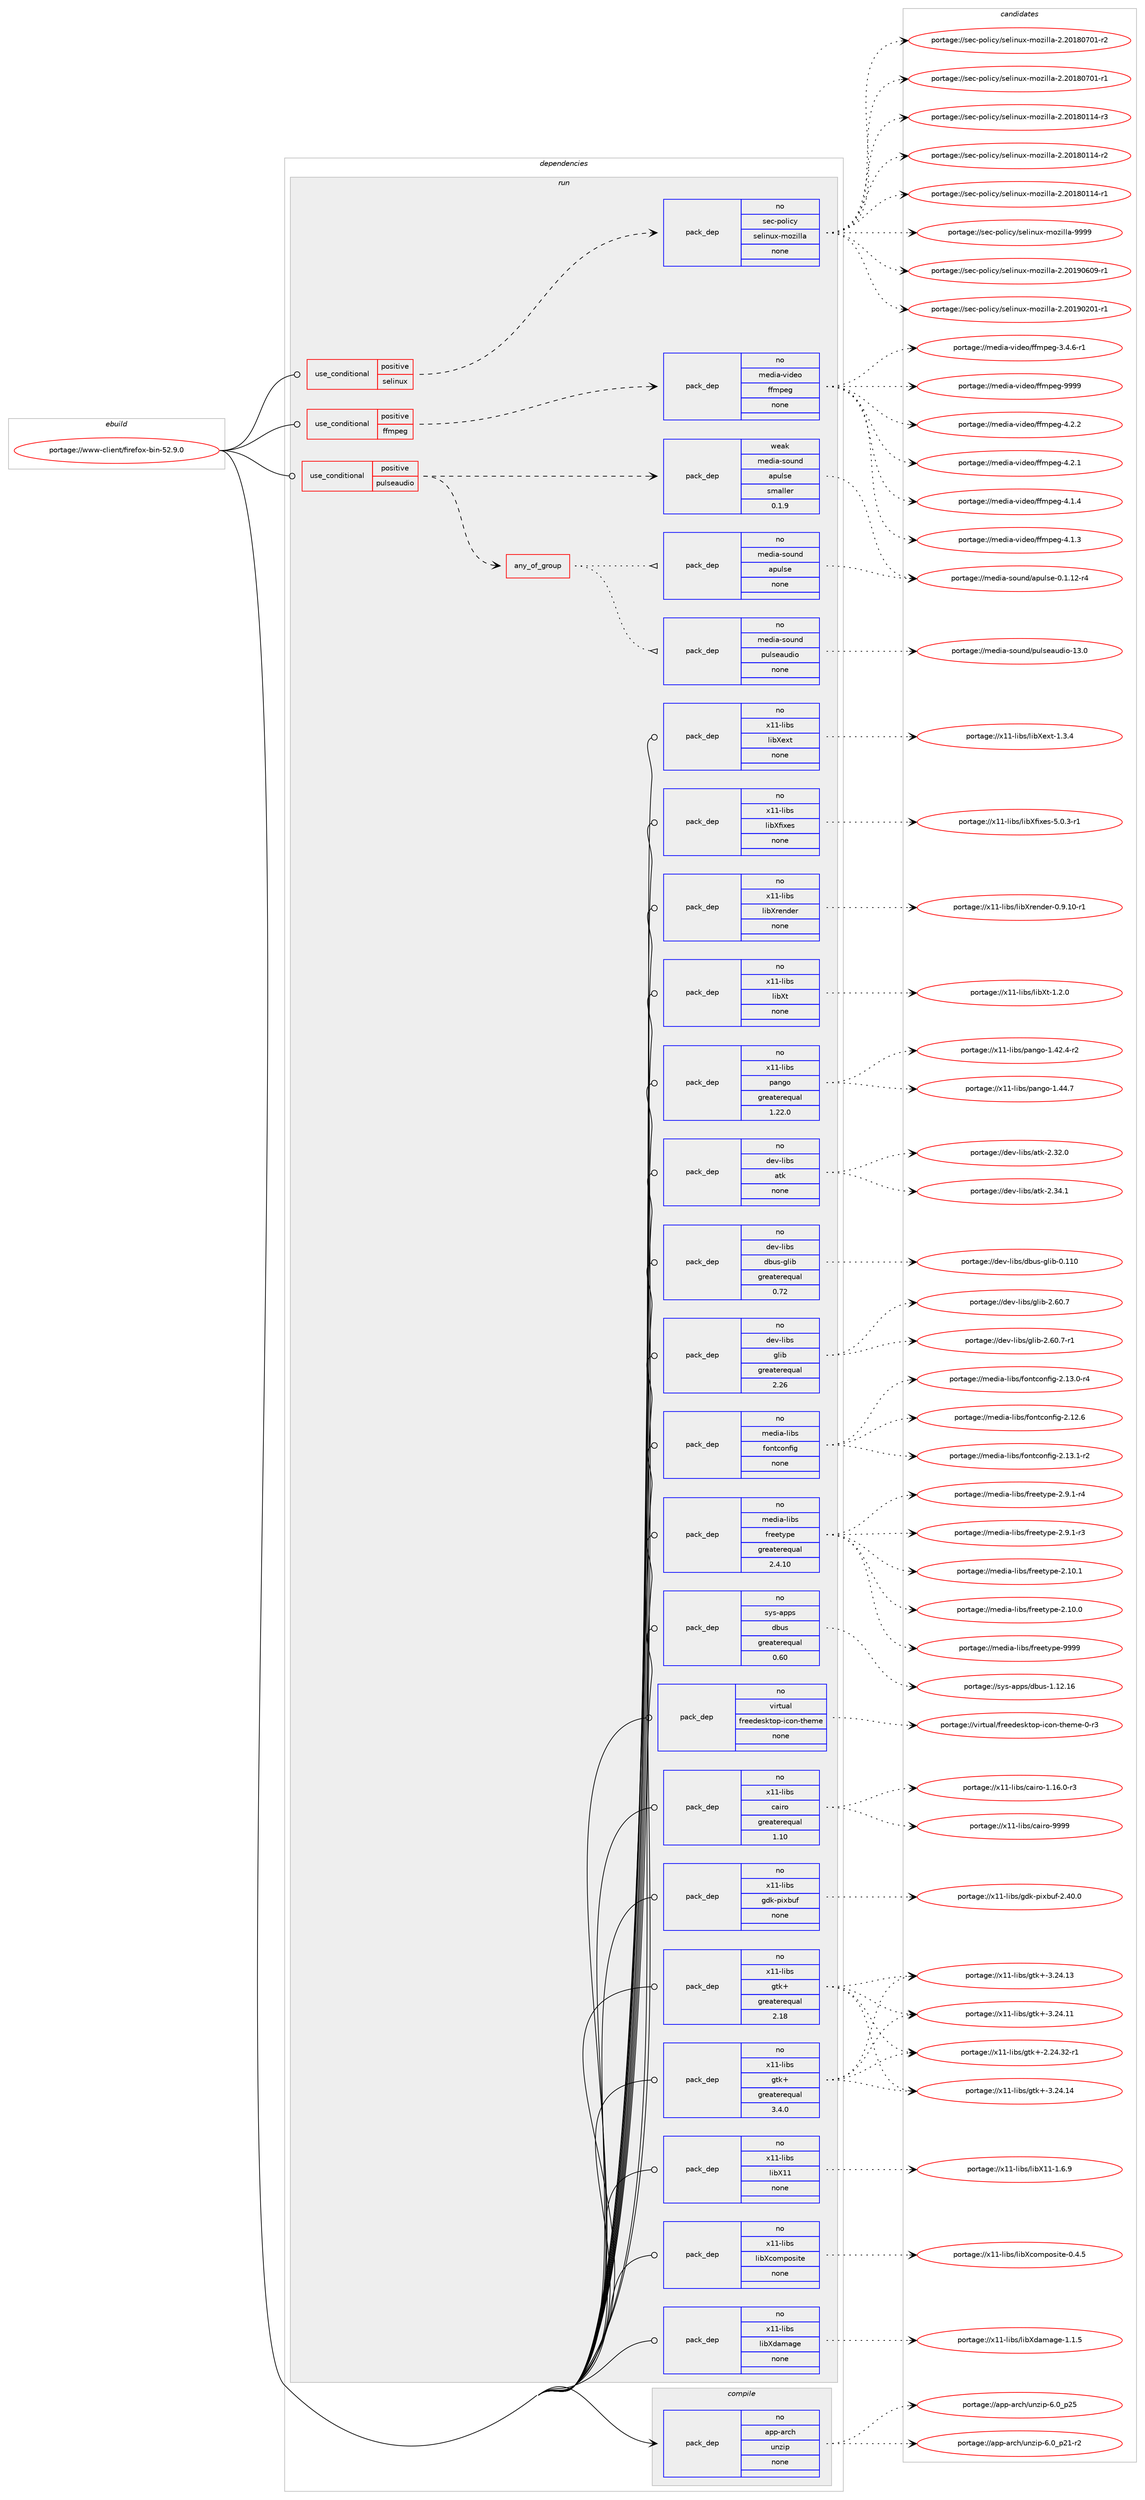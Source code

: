 digraph prolog {

# *************
# Graph options
# *************

newrank=true;
concentrate=true;
compound=true;
graph [rankdir=LR,fontname=Helvetica,fontsize=10,ranksep=1.5];#, ranksep=2.5, nodesep=0.2];
edge  [arrowhead=vee];
node  [fontname=Helvetica,fontsize=10];

# **********
# The ebuild
# **********

subgraph cluster_leftcol {
color=gray;
rank=same;
label=<<i>ebuild</i>>;
id [label="portage://www-client/firefox-bin-52.9.0", color=red, width=4, href="../www-client/firefox-bin-52.9.0.svg"];
}

# ****************
# The dependencies
# ****************

subgraph cluster_midcol {
color=gray;
label=<<i>dependencies</i>>;
subgraph cluster_compile {
fillcolor="#eeeeee";
style=filled;
label=<<i>compile</i>>;
subgraph pack23462 {
dependency29065 [label=<<TABLE BORDER="0" CELLBORDER="1" CELLSPACING="0" CELLPADDING="4" WIDTH="220"><TR><TD ROWSPAN="6" CELLPADDING="30">pack_dep</TD></TR><TR><TD WIDTH="110">no</TD></TR><TR><TD>app-arch</TD></TR><TR><TD>unzip</TD></TR><TR><TD>none</TD></TR><TR><TD></TD></TR></TABLE>>, shape=none, color=blue];
}
id:e -> dependency29065:w [weight=20,style="solid",arrowhead="vee"];
}
subgraph cluster_compileandrun {
fillcolor="#eeeeee";
style=filled;
label=<<i>compile and run</i>>;
}
subgraph cluster_run {
fillcolor="#eeeeee";
style=filled;
label=<<i>run</i>>;
subgraph cond5072 {
dependency29066 [label=<<TABLE BORDER="0" CELLBORDER="1" CELLSPACING="0" CELLPADDING="4"><TR><TD ROWSPAN="3" CELLPADDING="10">use_conditional</TD></TR><TR><TD>positive</TD></TR><TR><TD>ffmpeg</TD></TR></TABLE>>, shape=none, color=red];
subgraph pack23463 {
dependency29067 [label=<<TABLE BORDER="0" CELLBORDER="1" CELLSPACING="0" CELLPADDING="4" WIDTH="220"><TR><TD ROWSPAN="6" CELLPADDING="30">pack_dep</TD></TR><TR><TD WIDTH="110">no</TD></TR><TR><TD>media-video</TD></TR><TR><TD>ffmpeg</TD></TR><TR><TD>none</TD></TR><TR><TD></TD></TR></TABLE>>, shape=none, color=blue];
}
dependency29066:e -> dependency29067:w [weight=20,style="dashed",arrowhead="vee"];
}
id:e -> dependency29066:w [weight=20,style="solid",arrowhead="odot"];
subgraph cond5073 {
dependency29068 [label=<<TABLE BORDER="0" CELLBORDER="1" CELLSPACING="0" CELLPADDING="4"><TR><TD ROWSPAN="3" CELLPADDING="10">use_conditional</TD></TR><TR><TD>positive</TD></TR><TR><TD>pulseaudio</TD></TR></TABLE>>, shape=none, color=red];
subgraph pack23464 {
dependency29069 [label=<<TABLE BORDER="0" CELLBORDER="1" CELLSPACING="0" CELLPADDING="4" WIDTH="220"><TR><TD ROWSPAN="6" CELLPADDING="30">pack_dep</TD></TR><TR><TD WIDTH="110">weak</TD></TR><TR><TD>media-sound</TD></TR><TR><TD>apulse</TD></TR><TR><TD>smaller</TD></TR><TR><TD>0.1.9</TD></TR></TABLE>>, shape=none, color=blue];
}
dependency29068:e -> dependency29069:w [weight=20,style="dashed",arrowhead="vee"];
subgraph any505 {
dependency29070 [label=<<TABLE BORDER="0" CELLBORDER="1" CELLSPACING="0" CELLPADDING="4"><TR><TD CELLPADDING="10">any_of_group</TD></TR></TABLE>>, shape=none, color=red];subgraph pack23465 {
dependency29071 [label=<<TABLE BORDER="0" CELLBORDER="1" CELLSPACING="0" CELLPADDING="4" WIDTH="220"><TR><TD ROWSPAN="6" CELLPADDING="30">pack_dep</TD></TR><TR><TD WIDTH="110">no</TD></TR><TR><TD>media-sound</TD></TR><TR><TD>pulseaudio</TD></TR><TR><TD>none</TD></TR><TR><TD></TD></TR></TABLE>>, shape=none, color=blue];
}
dependency29070:e -> dependency29071:w [weight=20,style="dotted",arrowhead="oinv"];
subgraph pack23466 {
dependency29072 [label=<<TABLE BORDER="0" CELLBORDER="1" CELLSPACING="0" CELLPADDING="4" WIDTH="220"><TR><TD ROWSPAN="6" CELLPADDING="30">pack_dep</TD></TR><TR><TD WIDTH="110">no</TD></TR><TR><TD>media-sound</TD></TR><TR><TD>apulse</TD></TR><TR><TD>none</TD></TR><TR><TD></TD></TR></TABLE>>, shape=none, color=blue];
}
dependency29070:e -> dependency29072:w [weight=20,style="dotted",arrowhead="oinv"];
}
dependency29068:e -> dependency29070:w [weight=20,style="dashed",arrowhead="vee"];
}
id:e -> dependency29068:w [weight=20,style="solid",arrowhead="odot"];
subgraph cond5074 {
dependency29073 [label=<<TABLE BORDER="0" CELLBORDER="1" CELLSPACING="0" CELLPADDING="4"><TR><TD ROWSPAN="3" CELLPADDING="10">use_conditional</TD></TR><TR><TD>positive</TD></TR><TR><TD>selinux</TD></TR></TABLE>>, shape=none, color=red];
subgraph pack23467 {
dependency29074 [label=<<TABLE BORDER="0" CELLBORDER="1" CELLSPACING="0" CELLPADDING="4" WIDTH="220"><TR><TD ROWSPAN="6" CELLPADDING="30">pack_dep</TD></TR><TR><TD WIDTH="110">no</TD></TR><TR><TD>sec-policy</TD></TR><TR><TD>selinux-mozilla</TD></TR><TR><TD>none</TD></TR><TR><TD></TD></TR></TABLE>>, shape=none, color=blue];
}
dependency29073:e -> dependency29074:w [weight=20,style="dashed",arrowhead="vee"];
}
id:e -> dependency29073:w [weight=20,style="solid",arrowhead="odot"];
subgraph pack23468 {
dependency29075 [label=<<TABLE BORDER="0" CELLBORDER="1" CELLSPACING="0" CELLPADDING="4" WIDTH="220"><TR><TD ROWSPAN="6" CELLPADDING="30">pack_dep</TD></TR><TR><TD WIDTH="110">no</TD></TR><TR><TD>dev-libs</TD></TR><TR><TD>atk</TD></TR><TR><TD>none</TD></TR><TR><TD></TD></TR></TABLE>>, shape=none, color=blue];
}
id:e -> dependency29075:w [weight=20,style="solid",arrowhead="odot"];
subgraph pack23469 {
dependency29076 [label=<<TABLE BORDER="0" CELLBORDER="1" CELLSPACING="0" CELLPADDING="4" WIDTH="220"><TR><TD ROWSPAN="6" CELLPADDING="30">pack_dep</TD></TR><TR><TD WIDTH="110">no</TD></TR><TR><TD>dev-libs</TD></TR><TR><TD>dbus-glib</TD></TR><TR><TD>greaterequal</TD></TR><TR><TD>0.72</TD></TR></TABLE>>, shape=none, color=blue];
}
id:e -> dependency29076:w [weight=20,style="solid",arrowhead="odot"];
subgraph pack23470 {
dependency29077 [label=<<TABLE BORDER="0" CELLBORDER="1" CELLSPACING="0" CELLPADDING="4" WIDTH="220"><TR><TD ROWSPAN="6" CELLPADDING="30">pack_dep</TD></TR><TR><TD WIDTH="110">no</TD></TR><TR><TD>dev-libs</TD></TR><TR><TD>glib</TD></TR><TR><TD>greaterequal</TD></TR><TR><TD>2.26</TD></TR></TABLE>>, shape=none, color=blue];
}
id:e -> dependency29077:w [weight=20,style="solid",arrowhead="odot"];
subgraph pack23471 {
dependency29078 [label=<<TABLE BORDER="0" CELLBORDER="1" CELLSPACING="0" CELLPADDING="4" WIDTH="220"><TR><TD ROWSPAN="6" CELLPADDING="30">pack_dep</TD></TR><TR><TD WIDTH="110">no</TD></TR><TR><TD>media-libs</TD></TR><TR><TD>fontconfig</TD></TR><TR><TD>none</TD></TR><TR><TD></TD></TR></TABLE>>, shape=none, color=blue];
}
id:e -> dependency29078:w [weight=20,style="solid",arrowhead="odot"];
subgraph pack23472 {
dependency29079 [label=<<TABLE BORDER="0" CELLBORDER="1" CELLSPACING="0" CELLPADDING="4" WIDTH="220"><TR><TD ROWSPAN="6" CELLPADDING="30">pack_dep</TD></TR><TR><TD WIDTH="110">no</TD></TR><TR><TD>media-libs</TD></TR><TR><TD>freetype</TD></TR><TR><TD>greaterequal</TD></TR><TR><TD>2.4.10</TD></TR></TABLE>>, shape=none, color=blue];
}
id:e -> dependency29079:w [weight=20,style="solid",arrowhead="odot"];
subgraph pack23473 {
dependency29080 [label=<<TABLE BORDER="0" CELLBORDER="1" CELLSPACING="0" CELLPADDING="4" WIDTH="220"><TR><TD ROWSPAN="6" CELLPADDING="30">pack_dep</TD></TR><TR><TD WIDTH="110">no</TD></TR><TR><TD>sys-apps</TD></TR><TR><TD>dbus</TD></TR><TR><TD>greaterequal</TD></TR><TR><TD>0.60</TD></TR></TABLE>>, shape=none, color=blue];
}
id:e -> dependency29080:w [weight=20,style="solid",arrowhead="odot"];
subgraph pack23474 {
dependency29081 [label=<<TABLE BORDER="0" CELLBORDER="1" CELLSPACING="0" CELLPADDING="4" WIDTH="220"><TR><TD ROWSPAN="6" CELLPADDING="30">pack_dep</TD></TR><TR><TD WIDTH="110">no</TD></TR><TR><TD>virtual</TD></TR><TR><TD>freedesktop-icon-theme</TD></TR><TR><TD>none</TD></TR><TR><TD></TD></TR></TABLE>>, shape=none, color=blue];
}
id:e -> dependency29081:w [weight=20,style="solid",arrowhead="odot"];
subgraph pack23475 {
dependency29082 [label=<<TABLE BORDER="0" CELLBORDER="1" CELLSPACING="0" CELLPADDING="4" WIDTH="220"><TR><TD ROWSPAN="6" CELLPADDING="30">pack_dep</TD></TR><TR><TD WIDTH="110">no</TD></TR><TR><TD>x11-libs</TD></TR><TR><TD>cairo</TD></TR><TR><TD>greaterequal</TD></TR><TR><TD>1.10</TD></TR></TABLE>>, shape=none, color=blue];
}
id:e -> dependency29082:w [weight=20,style="solid",arrowhead="odot"];
subgraph pack23476 {
dependency29083 [label=<<TABLE BORDER="0" CELLBORDER="1" CELLSPACING="0" CELLPADDING="4" WIDTH="220"><TR><TD ROWSPAN="6" CELLPADDING="30">pack_dep</TD></TR><TR><TD WIDTH="110">no</TD></TR><TR><TD>x11-libs</TD></TR><TR><TD>gdk-pixbuf</TD></TR><TR><TD>none</TD></TR><TR><TD></TD></TR></TABLE>>, shape=none, color=blue];
}
id:e -> dependency29083:w [weight=20,style="solid",arrowhead="odot"];
subgraph pack23477 {
dependency29084 [label=<<TABLE BORDER="0" CELLBORDER="1" CELLSPACING="0" CELLPADDING="4" WIDTH="220"><TR><TD ROWSPAN="6" CELLPADDING="30">pack_dep</TD></TR><TR><TD WIDTH="110">no</TD></TR><TR><TD>x11-libs</TD></TR><TR><TD>gtk+</TD></TR><TR><TD>greaterequal</TD></TR><TR><TD>2.18</TD></TR></TABLE>>, shape=none, color=blue];
}
id:e -> dependency29084:w [weight=20,style="solid",arrowhead="odot"];
subgraph pack23478 {
dependency29085 [label=<<TABLE BORDER="0" CELLBORDER="1" CELLSPACING="0" CELLPADDING="4" WIDTH="220"><TR><TD ROWSPAN="6" CELLPADDING="30">pack_dep</TD></TR><TR><TD WIDTH="110">no</TD></TR><TR><TD>x11-libs</TD></TR><TR><TD>gtk+</TD></TR><TR><TD>greaterequal</TD></TR><TR><TD>3.4.0</TD></TR></TABLE>>, shape=none, color=blue];
}
id:e -> dependency29085:w [weight=20,style="solid",arrowhead="odot"];
subgraph pack23479 {
dependency29086 [label=<<TABLE BORDER="0" CELLBORDER="1" CELLSPACING="0" CELLPADDING="4" WIDTH="220"><TR><TD ROWSPAN="6" CELLPADDING="30">pack_dep</TD></TR><TR><TD WIDTH="110">no</TD></TR><TR><TD>x11-libs</TD></TR><TR><TD>libX11</TD></TR><TR><TD>none</TD></TR><TR><TD></TD></TR></TABLE>>, shape=none, color=blue];
}
id:e -> dependency29086:w [weight=20,style="solid",arrowhead="odot"];
subgraph pack23480 {
dependency29087 [label=<<TABLE BORDER="0" CELLBORDER="1" CELLSPACING="0" CELLPADDING="4" WIDTH="220"><TR><TD ROWSPAN="6" CELLPADDING="30">pack_dep</TD></TR><TR><TD WIDTH="110">no</TD></TR><TR><TD>x11-libs</TD></TR><TR><TD>libXcomposite</TD></TR><TR><TD>none</TD></TR><TR><TD></TD></TR></TABLE>>, shape=none, color=blue];
}
id:e -> dependency29087:w [weight=20,style="solid",arrowhead="odot"];
subgraph pack23481 {
dependency29088 [label=<<TABLE BORDER="0" CELLBORDER="1" CELLSPACING="0" CELLPADDING="4" WIDTH="220"><TR><TD ROWSPAN="6" CELLPADDING="30">pack_dep</TD></TR><TR><TD WIDTH="110">no</TD></TR><TR><TD>x11-libs</TD></TR><TR><TD>libXdamage</TD></TR><TR><TD>none</TD></TR><TR><TD></TD></TR></TABLE>>, shape=none, color=blue];
}
id:e -> dependency29088:w [weight=20,style="solid",arrowhead="odot"];
subgraph pack23482 {
dependency29089 [label=<<TABLE BORDER="0" CELLBORDER="1" CELLSPACING="0" CELLPADDING="4" WIDTH="220"><TR><TD ROWSPAN="6" CELLPADDING="30">pack_dep</TD></TR><TR><TD WIDTH="110">no</TD></TR><TR><TD>x11-libs</TD></TR><TR><TD>libXext</TD></TR><TR><TD>none</TD></TR><TR><TD></TD></TR></TABLE>>, shape=none, color=blue];
}
id:e -> dependency29089:w [weight=20,style="solid",arrowhead="odot"];
subgraph pack23483 {
dependency29090 [label=<<TABLE BORDER="0" CELLBORDER="1" CELLSPACING="0" CELLPADDING="4" WIDTH="220"><TR><TD ROWSPAN="6" CELLPADDING="30">pack_dep</TD></TR><TR><TD WIDTH="110">no</TD></TR><TR><TD>x11-libs</TD></TR><TR><TD>libXfixes</TD></TR><TR><TD>none</TD></TR><TR><TD></TD></TR></TABLE>>, shape=none, color=blue];
}
id:e -> dependency29090:w [weight=20,style="solid",arrowhead="odot"];
subgraph pack23484 {
dependency29091 [label=<<TABLE BORDER="0" CELLBORDER="1" CELLSPACING="0" CELLPADDING="4" WIDTH="220"><TR><TD ROWSPAN="6" CELLPADDING="30">pack_dep</TD></TR><TR><TD WIDTH="110">no</TD></TR><TR><TD>x11-libs</TD></TR><TR><TD>libXrender</TD></TR><TR><TD>none</TD></TR><TR><TD></TD></TR></TABLE>>, shape=none, color=blue];
}
id:e -> dependency29091:w [weight=20,style="solid",arrowhead="odot"];
subgraph pack23485 {
dependency29092 [label=<<TABLE BORDER="0" CELLBORDER="1" CELLSPACING="0" CELLPADDING="4" WIDTH="220"><TR><TD ROWSPAN="6" CELLPADDING="30">pack_dep</TD></TR><TR><TD WIDTH="110">no</TD></TR><TR><TD>x11-libs</TD></TR><TR><TD>libXt</TD></TR><TR><TD>none</TD></TR><TR><TD></TD></TR></TABLE>>, shape=none, color=blue];
}
id:e -> dependency29092:w [weight=20,style="solid",arrowhead="odot"];
subgraph pack23486 {
dependency29093 [label=<<TABLE BORDER="0" CELLBORDER="1" CELLSPACING="0" CELLPADDING="4" WIDTH="220"><TR><TD ROWSPAN="6" CELLPADDING="30">pack_dep</TD></TR><TR><TD WIDTH="110">no</TD></TR><TR><TD>x11-libs</TD></TR><TR><TD>pango</TD></TR><TR><TD>greaterequal</TD></TR><TR><TD>1.22.0</TD></TR></TABLE>>, shape=none, color=blue];
}
id:e -> dependency29093:w [weight=20,style="solid",arrowhead="odot"];
}
}

# **************
# The candidates
# **************

subgraph cluster_choices {
rank=same;
color=gray;
label=<<i>candidates</i>>;

subgraph choice23462 {
color=black;
nodesep=1;
choice971121124597114991044711711012210511245544648951125053 [label="portage://app-arch/unzip-6.0_p25", color=red, width=4,href="../app-arch/unzip-6.0_p25.svg"];
choice9711211245971149910447117110122105112455446489511250494511450 [label="portage://app-arch/unzip-6.0_p21-r2", color=red, width=4,href="../app-arch/unzip-6.0_p21-r2.svg"];
dependency29065:e -> choice971121124597114991044711711012210511245544648951125053:w [style=dotted,weight="100"];
dependency29065:e -> choice9711211245971149910447117110122105112455446489511250494511450:w [style=dotted,weight="100"];
}
subgraph choice23463 {
color=black;
nodesep=1;
choice1091011001059745118105100101111471021021091121011034557575757 [label="portage://media-video/ffmpeg-9999", color=red, width=4,href="../media-video/ffmpeg-9999.svg"];
choice109101100105974511810510010111147102102109112101103455246504650 [label="portage://media-video/ffmpeg-4.2.2", color=red, width=4,href="../media-video/ffmpeg-4.2.2.svg"];
choice109101100105974511810510010111147102102109112101103455246504649 [label="portage://media-video/ffmpeg-4.2.1", color=red, width=4,href="../media-video/ffmpeg-4.2.1.svg"];
choice109101100105974511810510010111147102102109112101103455246494652 [label="portage://media-video/ffmpeg-4.1.4", color=red, width=4,href="../media-video/ffmpeg-4.1.4.svg"];
choice109101100105974511810510010111147102102109112101103455246494651 [label="portage://media-video/ffmpeg-4.1.3", color=red, width=4,href="../media-video/ffmpeg-4.1.3.svg"];
choice1091011001059745118105100101111471021021091121011034551465246544511449 [label="portage://media-video/ffmpeg-3.4.6-r1", color=red, width=4,href="../media-video/ffmpeg-3.4.6-r1.svg"];
dependency29067:e -> choice1091011001059745118105100101111471021021091121011034557575757:w [style=dotted,weight="100"];
dependency29067:e -> choice109101100105974511810510010111147102102109112101103455246504650:w [style=dotted,weight="100"];
dependency29067:e -> choice109101100105974511810510010111147102102109112101103455246504649:w [style=dotted,weight="100"];
dependency29067:e -> choice109101100105974511810510010111147102102109112101103455246494652:w [style=dotted,weight="100"];
dependency29067:e -> choice109101100105974511810510010111147102102109112101103455246494651:w [style=dotted,weight="100"];
dependency29067:e -> choice1091011001059745118105100101111471021021091121011034551465246544511449:w [style=dotted,weight="100"];
}
subgraph choice23464 {
color=black;
nodesep=1;
choice10910110010597451151111171101004797112117108115101454846494649504511452 [label="portage://media-sound/apulse-0.1.12-r4", color=red, width=4,href="../media-sound/apulse-0.1.12-r4.svg"];
dependency29069:e -> choice10910110010597451151111171101004797112117108115101454846494649504511452:w [style=dotted,weight="100"];
}
subgraph choice23465 {
color=black;
nodesep=1;
choice109101100105974511511111711010047112117108115101971171001051114549514648 [label="portage://media-sound/pulseaudio-13.0", color=red, width=4,href="../media-sound/pulseaudio-13.0.svg"];
dependency29071:e -> choice109101100105974511511111711010047112117108115101971171001051114549514648:w [style=dotted,weight="100"];
}
subgraph choice23466 {
color=black;
nodesep=1;
choice10910110010597451151111171101004797112117108115101454846494649504511452 [label="portage://media-sound/apulse-0.1.12-r4", color=red, width=4,href="../media-sound/apulse-0.1.12-r4.svg"];
dependency29072:e -> choice10910110010597451151111171101004797112117108115101454846494649504511452:w [style=dotted,weight="100"];
}
subgraph choice23467 {
color=black;
nodesep=1;
choice1151019945112111108105991214711510110810511011712045109111122105108108974557575757 [label="portage://sec-policy/selinux-mozilla-9999", color=red, width=4,href="../sec-policy/selinux-mozilla-9999.svg"];
choice11510199451121111081059912147115101108105110117120451091111221051081089745504650484957485448574511449 [label="portage://sec-policy/selinux-mozilla-2.20190609-r1", color=red, width=4,href="../sec-policy/selinux-mozilla-2.20190609-r1.svg"];
choice11510199451121111081059912147115101108105110117120451091111221051081089745504650484957485048494511449 [label="portage://sec-policy/selinux-mozilla-2.20190201-r1", color=red, width=4,href="../sec-policy/selinux-mozilla-2.20190201-r1.svg"];
choice11510199451121111081059912147115101108105110117120451091111221051081089745504650484956485548494511450 [label="portage://sec-policy/selinux-mozilla-2.20180701-r2", color=red, width=4,href="../sec-policy/selinux-mozilla-2.20180701-r2.svg"];
choice11510199451121111081059912147115101108105110117120451091111221051081089745504650484956485548494511449 [label="portage://sec-policy/selinux-mozilla-2.20180701-r1", color=red, width=4,href="../sec-policy/selinux-mozilla-2.20180701-r1.svg"];
choice11510199451121111081059912147115101108105110117120451091111221051081089745504650484956484949524511451 [label="portage://sec-policy/selinux-mozilla-2.20180114-r3", color=red, width=4,href="../sec-policy/selinux-mozilla-2.20180114-r3.svg"];
choice11510199451121111081059912147115101108105110117120451091111221051081089745504650484956484949524511450 [label="portage://sec-policy/selinux-mozilla-2.20180114-r2", color=red, width=4,href="../sec-policy/selinux-mozilla-2.20180114-r2.svg"];
choice11510199451121111081059912147115101108105110117120451091111221051081089745504650484956484949524511449 [label="portage://sec-policy/selinux-mozilla-2.20180114-r1", color=red, width=4,href="../sec-policy/selinux-mozilla-2.20180114-r1.svg"];
dependency29074:e -> choice1151019945112111108105991214711510110810511011712045109111122105108108974557575757:w [style=dotted,weight="100"];
dependency29074:e -> choice11510199451121111081059912147115101108105110117120451091111221051081089745504650484957485448574511449:w [style=dotted,weight="100"];
dependency29074:e -> choice11510199451121111081059912147115101108105110117120451091111221051081089745504650484957485048494511449:w [style=dotted,weight="100"];
dependency29074:e -> choice11510199451121111081059912147115101108105110117120451091111221051081089745504650484956485548494511450:w [style=dotted,weight="100"];
dependency29074:e -> choice11510199451121111081059912147115101108105110117120451091111221051081089745504650484956485548494511449:w [style=dotted,weight="100"];
dependency29074:e -> choice11510199451121111081059912147115101108105110117120451091111221051081089745504650484956484949524511451:w [style=dotted,weight="100"];
dependency29074:e -> choice11510199451121111081059912147115101108105110117120451091111221051081089745504650484956484949524511450:w [style=dotted,weight="100"];
dependency29074:e -> choice11510199451121111081059912147115101108105110117120451091111221051081089745504650484956484949524511449:w [style=dotted,weight="100"];
}
subgraph choice23468 {
color=black;
nodesep=1;
choice1001011184510810598115479711610745504651524649 [label="portage://dev-libs/atk-2.34.1", color=red, width=4,href="../dev-libs/atk-2.34.1.svg"];
choice1001011184510810598115479711610745504651504648 [label="portage://dev-libs/atk-2.32.0", color=red, width=4,href="../dev-libs/atk-2.32.0.svg"];
dependency29075:e -> choice1001011184510810598115479711610745504651524649:w [style=dotted,weight="100"];
dependency29075:e -> choice1001011184510810598115479711610745504651504648:w [style=dotted,weight="100"];
}
subgraph choice23469 {
color=black;
nodesep=1;
choice100101118451081059811547100981171154510310810598454846494948 [label="portage://dev-libs/dbus-glib-0.110", color=red, width=4,href="../dev-libs/dbus-glib-0.110.svg"];
dependency29076:e -> choice100101118451081059811547100981171154510310810598454846494948:w [style=dotted,weight="100"];
}
subgraph choice23470 {
color=black;
nodesep=1;
choice10010111845108105981154710310810598455046544846554511449 [label="portage://dev-libs/glib-2.60.7-r1", color=red, width=4,href="../dev-libs/glib-2.60.7-r1.svg"];
choice1001011184510810598115471031081059845504654484655 [label="portage://dev-libs/glib-2.60.7", color=red, width=4,href="../dev-libs/glib-2.60.7.svg"];
dependency29077:e -> choice10010111845108105981154710310810598455046544846554511449:w [style=dotted,weight="100"];
dependency29077:e -> choice1001011184510810598115471031081059845504654484655:w [style=dotted,weight="100"];
}
subgraph choice23471 {
color=black;
nodesep=1;
choice1091011001059745108105981154710211111011699111110102105103455046495146494511450 [label="portage://media-libs/fontconfig-2.13.1-r2", color=red, width=4,href="../media-libs/fontconfig-2.13.1-r2.svg"];
choice1091011001059745108105981154710211111011699111110102105103455046495146484511452 [label="portage://media-libs/fontconfig-2.13.0-r4", color=red, width=4,href="../media-libs/fontconfig-2.13.0-r4.svg"];
choice109101100105974510810598115471021111101169911111010210510345504649504654 [label="portage://media-libs/fontconfig-2.12.6", color=red, width=4,href="../media-libs/fontconfig-2.12.6.svg"];
dependency29078:e -> choice1091011001059745108105981154710211111011699111110102105103455046495146494511450:w [style=dotted,weight="100"];
dependency29078:e -> choice1091011001059745108105981154710211111011699111110102105103455046495146484511452:w [style=dotted,weight="100"];
dependency29078:e -> choice109101100105974510810598115471021111101169911111010210510345504649504654:w [style=dotted,weight="100"];
}
subgraph choice23472 {
color=black;
nodesep=1;
choice109101100105974510810598115471021141011011161211121014557575757 [label="portage://media-libs/freetype-9999", color=red, width=4,href="../media-libs/freetype-9999.svg"];
choice109101100105974510810598115471021141011011161211121014550465746494511452 [label="portage://media-libs/freetype-2.9.1-r4", color=red, width=4,href="../media-libs/freetype-2.9.1-r4.svg"];
choice109101100105974510810598115471021141011011161211121014550465746494511451 [label="portage://media-libs/freetype-2.9.1-r3", color=red, width=4,href="../media-libs/freetype-2.9.1-r3.svg"];
choice1091011001059745108105981154710211410110111612111210145504649484649 [label="portage://media-libs/freetype-2.10.1", color=red, width=4,href="../media-libs/freetype-2.10.1.svg"];
choice1091011001059745108105981154710211410110111612111210145504649484648 [label="portage://media-libs/freetype-2.10.0", color=red, width=4,href="../media-libs/freetype-2.10.0.svg"];
dependency29079:e -> choice109101100105974510810598115471021141011011161211121014557575757:w [style=dotted,weight="100"];
dependency29079:e -> choice109101100105974510810598115471021141011011161211121014550465746494511452:w [style=dotted,weight="100"];
dependency29079:e -> choice109101100105974510810598115471021141011011161211121014550465746494511451:w [style=dotted,weight="100"];
dependency29079:e -> choice1091011001059745108105981154710211410110111612111210145504649484649:w [style=dotted,weight="100"];
dependency29079:e -> choice1091011001059745108105981154710211410110111612111210145504649484648:w [style=dotted,weight="100"];
}
subgraph choice23473 {
color=black;
nodesep=1;
choice115121115459711211211547100981171154549464950464954 [label="portage://sys-apps/dbus-1.12.16", color=red, width=4,href="../sys-apps/dbus-1.12.16.svg"];
dependency29080:e -> choice115121115459711211211547100981171154549464950464954:w [style=dotted,weight="100"];
}
subgraph choice23474 {
color=black;
nodesep=1;
choice118105114116117971084710211410110110010111510711611111245105991111104511610410110910145484511451 [label="portage://virtual/freedesktop-icon-theme-0-r3", color=red, width=4,href="../virtual/freedesktop-icon-theme-0-r3.svg"];
dependency29081:e -> choice118105114116117971084710211410110110010111510711611111245105991111104511610410110910145484511451:w [style=dotted,weight="100"];
}
subgraph choice23475 {
color=black;
nodesep=1;
choice120494945108105981154799971051141114557575757 [label="portage://x11-libs/cairo-9999", color=red, width=4,href="../x11-libs/cairo-9999.svg"];
choice12049494510810598115479997105114111454946495446484511451 [label="portage://x11-libs/cairo-1.16.0-r3", color=red, width=4,href="../x11-libs/cairo-1.16.0-r3.svg"];
dependency29082:e -> choice120494945108105981154799971051141114557575757:w [style=dotted,weight="100"];
dependency29082:e -> choice12049494510810598115479997105114111454946495446484511451:w [style=dotted,weight="100"];
}
subgraph choice23476 {
color=black;
nodesep=1;
choice1204949451081059811547103100107451121051209811710245504652484648 [label="portage://x11-libs/gdk-pixbuf-2.40.0", color=red, width=4,href="../x11-libs/gdk-pixbuf-2.40.0.svg"];
dependency29083:e -> choice1204949451081059811547103100107451121051209811710245504652484648:w [style=dotted,weight="100"];
}
subgraph choice23477 {
color=black;
nodesep=1;
choice1204949451081059811547103116107434551465052464952 [label="portage://x11-libs/gtk+-3.24.14", color=red, width=4,href="../x11-libs/gtk+-3.24.14.svg"];
choice1204949451081059811547103116107434551465052464951 [label="portage://x11-libs/gtk+-3.24.13", color=red, width=4,href="../x11-libs/gtk+-3.24.13.svg"];
choice1204949451081059811547103116107434551465052464949 [label="portage://x11-libs/gtk+-3.24.11", color=red, width=4,href="../x11-libs/gtk+-3.24.11.svg"];
choice12049494510810598115471031161074345504650524651504511449 [label="portage://x11-libs/gtk+-2.24.32-r1", color=red, width=4,href="../x11-libs/gtk+-2.24.32-r1.svg"];
dependency29084:e -> choice1204949451081059811547103116107434551465052464952:w [style=dotted,weight="100"];
dependency29084:e -> choice1204949451081059811547103116107434551465052464951:w [style=dotted,weight="100"];
dependency29084:e -> choice1204949451081059811547103116107434551465052464949:w [style=dotted,weight="100"];
dependency29084:e -> choice12049494510810598115471031161074345504650524651504511449:w [style=dotted,weight="100"];
}
subgraph choice23478 {
color=black;
nodesep=1;
choice1204949451081059811547103116107434551465052464952 [label="portage://x11-libs/gtk+-3.24.14", color=red, width=4,href="../x11-libs/gtk+-3.24.14.svg"];
choice1204949451081059811547103116107434551465052464951 [label="portage://x11-libs/gtk+-3.24.13", color=red, width=4,href="../x11-libs/gtk+-3.24.13.svg"];
choice1204949451081059811547103116107434551465052464949 [label="portage://x11-libs/gtk+-3.24.11", color=red, width=4,href="../x11-libs/gtk+-3.24.11.svg"];
choice12049494510810598115471031161074345504650524651504511449 [label="portage://x11-libs/gtk+-2.24.32-r1", color=red, width=4,href="../x11-libs/gtk+-2.24.32-r1.svg"];
dependency29085:e -> choice1204949451081059811547103116107434551465052464952:w [style=dotted,weight="100"];
dependency29085:e -> choice1204949451081059811547103116107434551465052464951:w [style=dotted,weight="100"];
dependency29085:e -> choice1204949451081059811547103116107434551465052464949:w [style=dotted,weight="100"];
dependency29085:e -> choice12049494510810598115471031161074345504650524651504511449:w [style=dotted,weight="100"];
}
subgraph choice23479 {
color=black;
nodesep=1;
choice120494945108105981154710810598884949454946544657 [label="portage://x11-libs/libX11-1.6.9", color=red, width=4,href="../x11-libs/libX11-1.6.9.svg"];
dependency29086:e -> choice120494945108105981154710810598884949454946544657:w [style=dotted,weight="100"];
}
subgraph choice23480 {
color=black;
nodesep=1;
choice1204949451081059811547108105988899111109112111115105116101454846524653 [label="portage://x11-libs/libXcomposite-0.4.5", color=red, width=4,href="../x11-libs/libXcomposite-0.4.5.svg"];
dependency29087:e -> choice1204949451081059811547108105988899111109112111115105116101454846524653:w [style=dotted,weight="100"];
}
subgraph choice23481 {
color=black;
nodesep=1;
choice120494945108105981154710810598881009710997103101454946494653 [label="portage://x11-libs/libXdamage-1.1.5", color=red, width=4,href="../x11-libs/libXdamage-1.1.5.svg"];
dependency29088:e -> choice120494945108105981154710810598881009710997103101454946494653:w [style=dotted,weight="100"];
}
subgraph choice23482 {
color=black;
nodesep=1;
choice12049494510810598115471081059888101120116454946514652 [label="portage://x11-libs/libXext-1.3.4", color=red, width=4,href="../x11-libs/libXext-1.3.4.svg"];
dependency29089:e -> choice12049494510810598115471081059888101120116454946514652:w [style=dotted,weight="100"];
}
subgraph choice23483 {
color=black;
nodesep=1;
choice120494945108105981154710810598881021051201011154553464846514511449 [label="portage://x11-libs/libXfixes-5.0.3-r1", color=red, width=4,href="../x11-libs/libXfixes-5.0.3-r1.svg"];
dependency29090:e -> choice120494945108105981154710810598881021051201011154553464846514511449:w [style=dotted,weight="100"];
}
subgraph choice23484 {
color=black;
nodesep=1;
choice12049494510810598115471081059888114101110100101114454846574649484511449 [label="portage://x11-libs/libXrender-0.9.10-r1", color=red, width=4,href="../x11-libs/libXrender-0.9.10-r1.svg"];
dependency29091:e -> choice12049494510810598115471081059888114101110100101114454846574649484511449:w [style=dotted,weight="100"];
}
subgraph choice23485 {
color=black;
nodesep=1;
choice12049494510810598115471081059888116454946504648 [label="portage://x11-libs/libXt-1.2.0", color=red, width=4,href="../x11-libs/libXt-1.2.0.svg"];
dependency29092:e -> choice12049494510810598115471081059888116454946504648:w [style=dotted,weight="100"];
}
subgraph choice23486 {
color=black;
nodesep=1;
choice12049494510810598115471129711010311145494652524655 [label="portage://x11-libs/pango-1.44.7", color=red, width=4,href="../x11-libs/pango-1.44.7.svg"];
choice120494945108105981154711297110103111454946525046524511450 [label="portage://x11-libs/pango-1.42.4-r2", color=red, width=4,href="../x11-libs/pango-1.42.4-r2.svg"];
dependency29093:e -> choice12049494510810598115471129711010311145494652524655:w [style=dotted,weight="100"];
dependency29093:e -> choice120494945108105981154711297110103111454946525046524511450:w [style=dotted,weight="100"];
}
}

}
